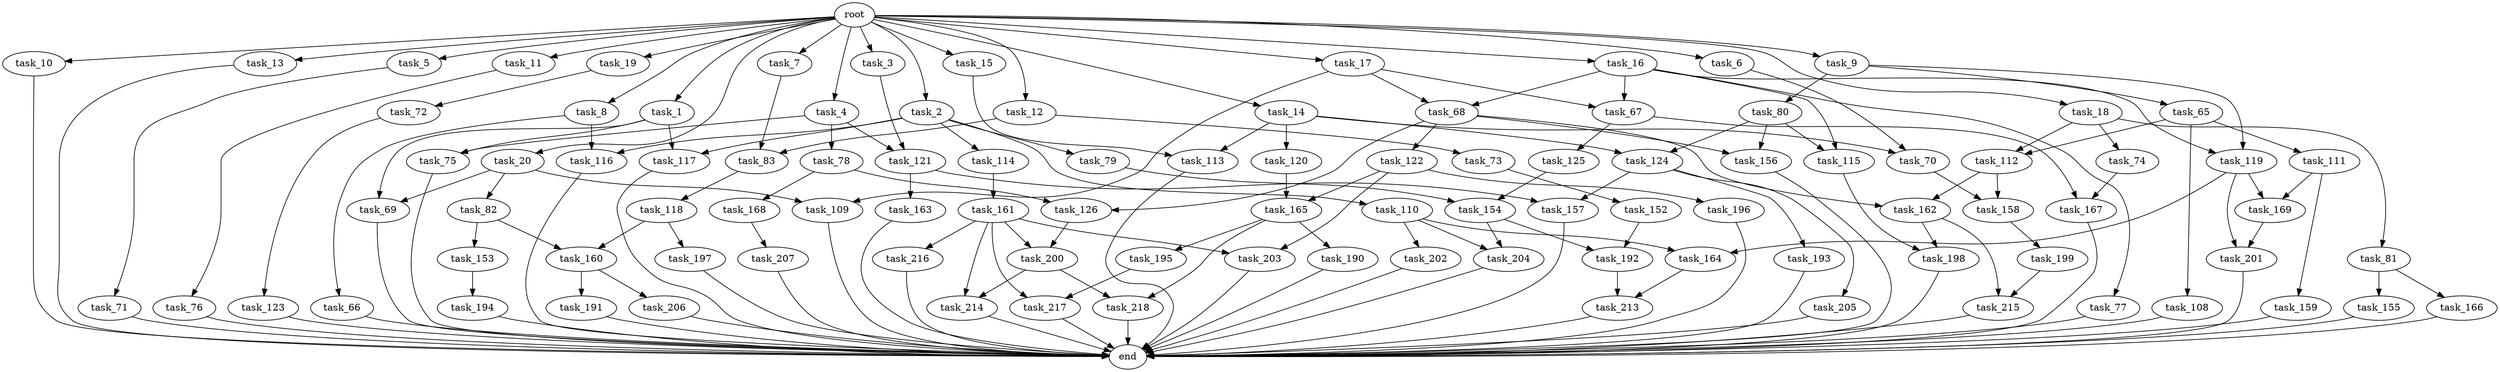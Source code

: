 digraph G {
  root [size="0.000000"];
  task_1 [size="102.400000"];
  task_2 [size="102.400000"];
  task_3 [size="102.400000"];
  task_4 [size="102.400000"];
  task_5 [size="102.400000"];
  task_6 [size="102.400000"];
  task_7 [size="102.400000"];
  task_8 [size="102.400000"];
  task_9 [size="102.400000"];
  task_10 [size="102.400000"];
  task_11 [size="102.400000"];
  task_12 [size="102.400000"];
  task_13 [size="102.400000"];
  task_14 [size="102.400000"];
  task_15 [size="102.400000"];
  task_16 [size="102.400000"];
  task_17 [size="102.400000"];
  task_18 [size="102.400000"];
  task_19 [size="102.400000"];
  task_20 [size="102.400000"];
  task_65 [size="42090679500.800003"];
  task_66 [size="7730941132.800000"];
  task_67 [size="52398601011.200005"];
  task_68 [size="52398601011.200005"];
  task_69 [size="49821620633.600006"];
  task_70 [size="17179869184.000000"];
  task_71 [size="42090679500.800003"];
  task_72 [size="21474836480.000000"];
  task_73 [size="69578470195.199997"];
  task_74 [size="13743895347.200001"];
  task_75 [size="11166914969.600000"];
  task_76 [size="3435973836.800000"];
  task_77 [size="21474836480.000000"];
  task_78 [size="3435973836.800000"];
  task_79 [size="13743895347.200001"];
  task_80 [size="42090679500.800003"];
  task_81 [size="13743895347.200001"];
  task_82 [size="42090679500.800003"];
  task_83 [size="124554051584.000000"];
  task_108 [size="42090679500.800003"];
  task_109 [size="73014444032.000000"];
  task_110 [size="13743895347.200001"];
  task_111 [size="42090679500.800003"];
  task_112 [size="55834574848.000000"];
  task_113 [size="34359738368.000000"];
  task_114 [size="13743895347.200001"];
  task_115 [size="24910810316.800003"];
  task_116 [size="21474836480.000000"];
  task_117 [size="21474836480.000000"];
  task_118 [size="3435973836.800000"];
  task_119 [size="63565515980.800003"];
  task_120 [size="3435973836.800000"];
  task_121 [size="24910810316.800003"];
  task_122 [size="13743895347.200001"];
  task_123 [size="3435973836.800000"];
  task_124 [size="6871947673.600000"];
  task_125 [size="30923764531.200001"];
  task_126 [size="99643241267.200012"];
  task_152 [size="13743895347.200001"];
  task_153 [size="30923764531.200001"];
  task_154 [size="44667659878.400002"];
  task_155 [size="3435973836.800000"];
  task_156 [size="17179869184.000000"];
  task_157 [size="38654705664.000000"];
  task_158 [size="35218731827.200005"];
  task_159 [size="13743895347.200001"];
  task_160 [size="61847529062.400002"];
  task_161 [size="30923764531.200001"];
  task_162 [size="35218731827.200005"];
  task_163 [size="30923764531.200001"];
  task_164 [size="49821620633.600006"];
  task_165 [size="107374182400.000000"];
  task_166 [size="3435973836.800000"];
  task_167 [size="73014444032.000000"];
  task_168 [size="85899345920.000000"];
  task_169 [size="21474836480.000000"];
  task_190 [size="3435973836.800000"];
  task_191 [size="3435973836.800000"];
  task_192 [size="6871947673.600000"];
  task_193 [size="7730941132.800000"];
  task_194 [size="13743895347.200001"];
  task_195 [size="3435973836.800000"];
  task_196 [size="21474836480.000000"];
  task_197 [size="30923764531.200001"];
  task_198 [size="91053306675.200012"];
  task_199 [size="69578470195.199997"];
  task_200 [size="139156940390.399994"];
  task_201 [size="49821620633.600006"];
  task_202 [size="42090679500.800003"];
  task_203 [size="91053306675.200012"];
  task_204 [size="45526653337.600006"];
  task_205 [size="7730941132.800000"];
  task_206 [size="3435973836.800000"];
  task_207 [size="54975581388.800003"];
  task_213 [size="140874927308.800018"];
  task_214 [size="77309411328.000000"];
  task_215 [size="100502234726.400009"];
  task_216 [size="69578470195.199997"];
  task_217 [size="91053306675.200012"];
  task_218 [size="11166914969.600000"];
  end [size="0.000000"];

  root -> task_1 [size="1.000000"];
  root -> task_2 [size="1.000000"];
  root -> task_3 [size="1.000000"];
  root -> task_4 [size="1.000000"];
  root -> task_5 [size="1.000000"];
  root -> task_6 [size="1.000000"];
  root -> task_7 [size="1.000000"];
  root -> task_8 [size="1.000000"];
  root -> task_9 [size="1.000000"];
  root -> task_10 [size="1.000000"];
  root -> task_11 [size="1.000000"];
  root -> task_12 [size="1.000000"];
  root -> task_13 [size="1.000000"];
  root -> task_14 [size="1.000000"];
  root -> task_15 [size="1.000000"];
  root -> task_16 [size="1.000000"];
  root -> task_17 [size="1.000000"];
  root -> task_18 [size="1.000000"];
  root -> task_19 [size="1.000000"];
  root -> task_20 [size="1.000000"];
  task_1 -> task_69 [size="75497472.000000"];
  task_1 -> task_75 [size="75497472.000000"];
  task_1 -> task_117 [size="75497472.000000"];
  task_2 -> task_79 [size="134217728.000000"];
  task_2 -> task_110 [size="134217728.000000"];
  task_2 -> task_114 [size="134217728.000000"];
  task_2 -> task_116 [size="134217728.000000"];
  task_2 -> task_117 [size="134217728.000000"];
  task_3 -> task_121 [size="209715200.000000"];
  task_4 -> task_75 [size="33554432.000000"];
  task_4 -> task_78 [size="33554432.000000"];
  task_4 -> task_121 [size="33554432.000000"];
  task_5 -> task_71 [size="411041792.000000"];
  task_6 -> task_70 [size="134217728.000000"];
  task_7 -> task_83 [size="536870912.000000"];
  task_8 -> task_66 [size="75497472.000000"];
  task_8 -> task_116 [size="75497472.000000"];
  task_9 -> task_65 [size="411041792.000000"];
  task_9 -> task_80 [size="411041792.000000"];
  task_9 -> task_119 [size="411041792.000000"];
  task_10 -> end [size="1.000000"];
  task_11 -> task_76 [size="33554432.000000"];
  task_12 -> task_73 [size="679477248.000000"];
  task_12 -> task_83 [size="679477248.000000"];
  task_13 -> end [size="1.000000"];
  task_14 -> task_70 [size="33554432.000000"];
  task_14 -> task_113 [size="33554432.000000"];
  task_14 -> task_120 [size="33554432.000000"];
  task_14 -> task_124 [size="33554432.000000"];
  task_15 -> task_113 [size="301989888.000000"];
  task_16 -> task_67 [size="209715200.000000"];
  task_16 -> task_68 [size="209715200.000000"];
  task_16 -> task_77 [size="209715200.000000"];
  task_16 -> task_115 [size="209715200.000000"];
  task_16 -> task_119 [size="209715200.000000"];
  task_17 -> task_67 [size="301989888.000000"];
  task_17 -> task_68 [size="301989888.000000"];
  task_17 -> task_109 [size="301989888.000000"];
  task_18 -> task_74 [size="134217728.000000"];
  task_18 -> task_81 [size="134217728.000000"];
  task_18 -> task_112 [size="134217728.000000"];
  task_19 -> task_72 [size="209715200.000000"];
  task_20 -> task_69 [size="411041792.000000"];
  task_20 -> task_82 [size="411041792.000000"];
  task_20 -> task_109 [size="411041792.000000"];
  task_65 -> task_108 [size="411041792.000000"];
  task_65 -> task_111 [size="411041792.000000"];
  task_65 -> task_112 [size="411041792.000000"];
  task_66 -> end [size="1.000000"];
  task_67 -> task_125 [size="301989888.000000"];
  task_67 -> task_167 [size="301989888.000000"];
  task_68 -> task_122 [size="134217728.000000"];
  task_68 -> task_126 [size="134217728.000000"];
  task_68 -> task_156 [size="134217728.000000"];
  task_68 -> task_162 [size="134217728.000000"];
  task_69 -> end [size="1.000000"];
  task_70 -> task_158 [size="134217728.000000"];
  task_71 -> end [size="1.000000"];
  task_72 -> task_123 [size="33554432.000000"];
  task_73 -> task_152 [size="134217728.000000"];
  task_74 -> task_167 [size="411041792.000000"];
  task_75 -> end [size="1.000000"];
  task_76 -> end [size="1.000000"];
  task_77 -> end [size="1.000000"];
  task_78 -> task_126 [size="838860800.000000"];
  task_78 -> task_168 [size="838860800.000000"];
  task_79 -> task_154 [size="301989888.000000"];
  task_80 -> task_115 [size="33554432.000000"];
  task_80 -> task_124 [size="33554432.000000"];
  task_80 -> task_156 [size="33554432.000000"];
  task_81 -> task_155 [size="33554432.000000"];
  task_81 -> task_166 [size="33554432.000000"];
  task_82 -> task_153 [size="301989888.000000"];
  task_82 -> task_160 [size="301989888.000000"];
  task_83 -> task_118 [size="33554432.000000"];
  task_108 -> end [size="1.000000"];
  task_109 -> end [size="1.000000"];
  task_110 -> task_164 [size="411041792.000000"];
  task_110 -> task_202 [size="411041792.000000"];
  task_110 -> task_204 [size="411041792.000000"];
  task_111 -> task_159 [size="134217728.000000"];
  task_111 -> task_169 [size="134217728.000000"];
  task_112 -> task_158 [size="209715200.000000"];
  task_112 -> task_162 [size="209715200.000000"];
  task_113 -> end [size="1.000000"];
  task_114 -> task_161 [size="301989888.000000"];
  task_115 -> task_198 [size="209715200.000000"];
  task_116 -> end [size="1.000000"];
  task_117 -> end [size="1.000000"];
  task_118 -> task_160 [size="301989888.000000"];
  task_118 -> task_197 [size="301989888.000000"];
  task_119 -> task_164 [size="75497472.000000"];
  task_119 -> task_169 [size="75497472.000000"];
  task_119 -> task_201 [size="75497472.000000"];
  task_120 -> task_165 [size="838860800.000000"];
  task_121 -> task_157 [size="301989888.000000"];
  task_121 -> task_163 [size="301989888.000000"];
  task_122 -> task_165 [size="209715200.000000"];
  task_122 -> task_196 [size="209715200.000000"];
  task_122 -> task_203 [size="209715200.000000"];
  task_123 -> end [size="1.000000"];
  task_124 -> task_157 [size="75497472.000000"];
  task_124 -> task_193 [size="75497472.000000"];
  task_124 -> task_205 [size="75497472.000000"];
  task_125 -> task_154 [size="134217728.000000"];
  task_126 -> task_200 [size="679477248.000000"];
  task_152 -> task_192 [size="33554432.000000"];
  task_153 -> task_194 [size="134217728.000000"];
  task_154 -> task_192 [size="33554432.000000"];
  task_154 -> task_204 [size="33554432.000000"];
  task_155 -> end [size="1.000000"];
  task_156 -> end [size="1.000000"];
  task_157 -> end [size="1.000000"];
  task_158 -> task_199 [size="679477248.000000"];
  task_159 -> end [size="1.000000"];
  task_160 -> task_191 [size="33554432.000000"];
  task_160 -> task_206 [size="33554432.000000"];
  task_161 -> task_200 [size="679477248.000000"];
  task_161 -> task_203 [size="679477248.000000"];
  task_161 -> task_214 [size="679477248.000000"];
  task_161 -> task_216 [size="679477248.000000"];
  task_161 -> task_217 [size="679477248.000000"];
  task_162 -> task_198 [size="679477248.000000"];
  task_162 -> task_215 [size="679477248.000000"];
  task_163 -> end [size="1.000000"];
  task_164 -> task_213 [size="838860800.000000"];
  task_165 -> task_190 [size="33554432.000000"];
  task_165 -> task_195 [size="33554432.000000"];
  task_165 -> task_218 [size="33554432.000000"];
  task_166 -> end [size="1.000000"];
  task_167 -> end [size="1.000000"];
  task_168 -> task_207 [size="536870912.000000"];
  task_169 -> task_201 [size="411041792.000000"];
  task_190 -> end [size="1.000000"];
  task_191 -> end [size="1.000000"];
  task_192 -> task_213 [size="536870912.000000"];
  task_193 -> end [size="1.000000"];
  task_194 -> end [size="1.000000"];
  task_195 -> task_217 [size="209715200.000000"];
  task_196 -> end [size="1.000000"];
  task_197 -> end [size="1.000000"];
  task_198 -> end [size="1.000000"];
  task_199 -> task_215 [size="301989888.000000"];
  task_200 -> task_214 [size="75497472.000000"];
  task_200 -> task_218 [size="75497472.000000"];
  task_201 -> end [size="1.000000"];
  task_202 -> end [size="1.000000"];
  task_203 -> end [size="1.000000"];
  task_204 -> end [size="1.000000"];
  task_205 -> end [size="1.000000"];
  task_206 -> end [size="1.000000"];
  task_207 -> end [size="1.000000"];
  task_213 -> end [size="1.000000"];
  task_214 -> end [size="1.000000"];
  task_215 -> end [size="1.000000"];
  task_216 -> end [size="1.000000"];
  task_217 -> end [size="1.000000"];
  task_218 -> end [size="1.000000"];
}
